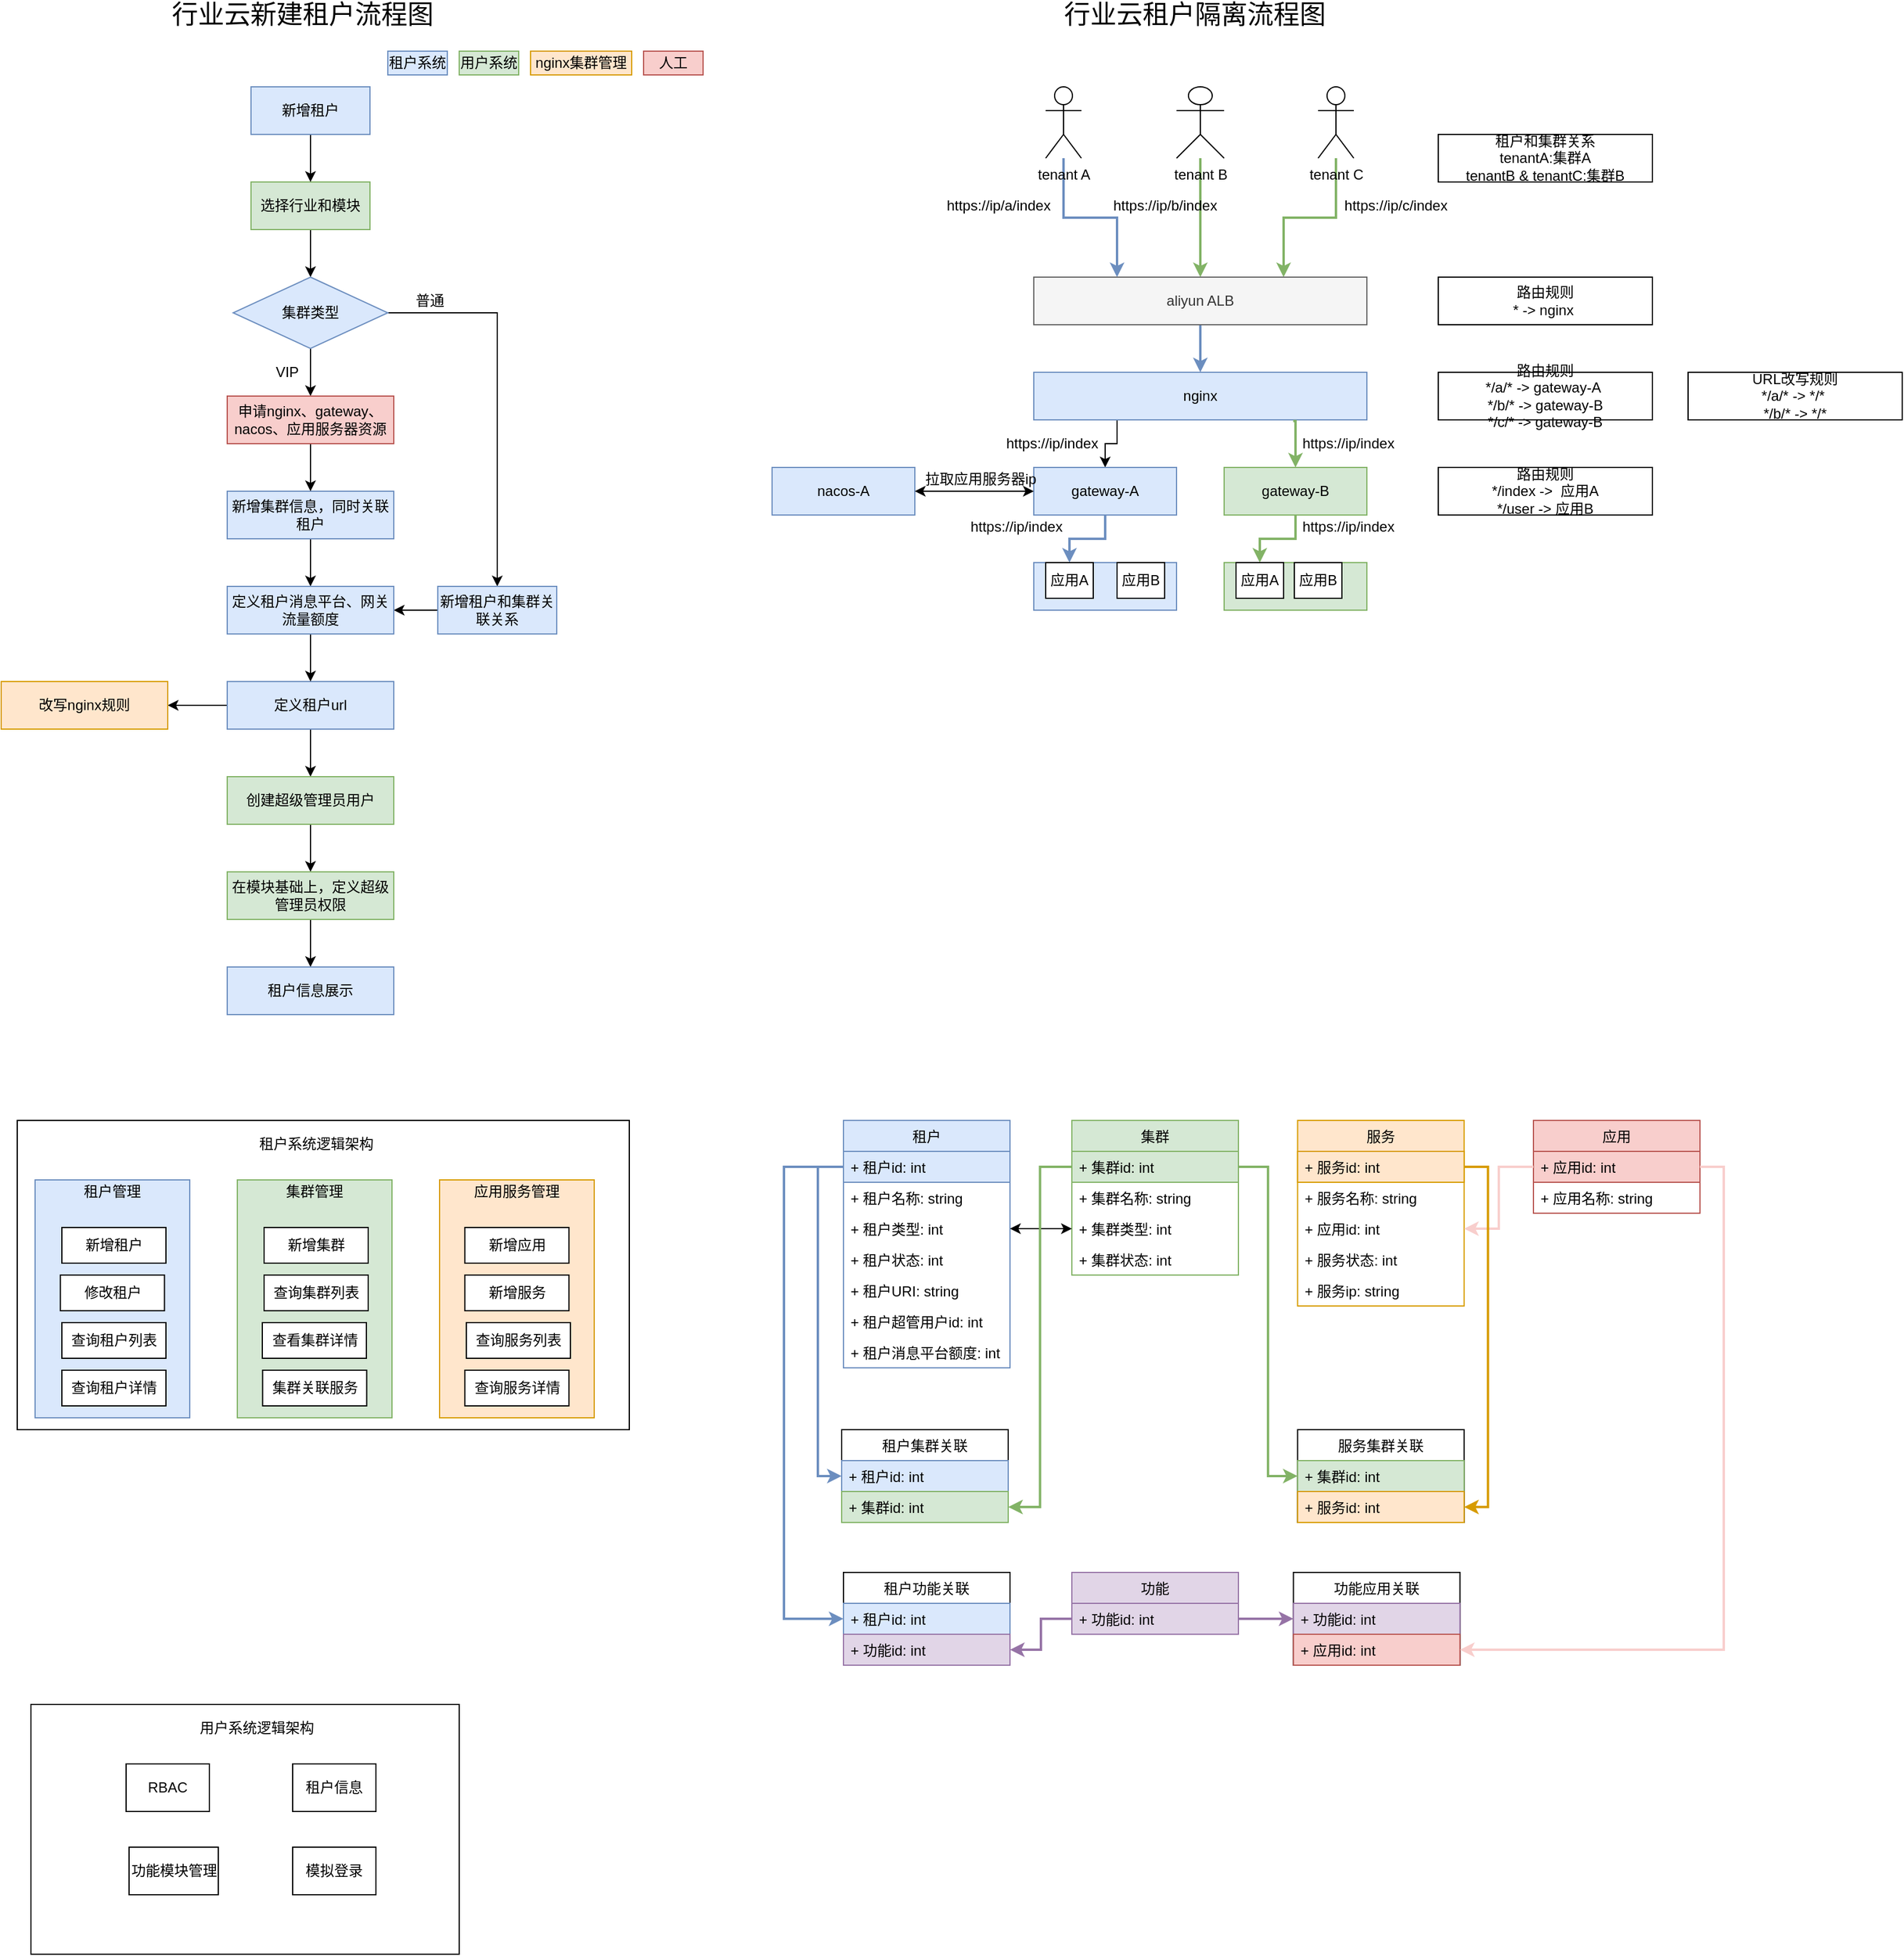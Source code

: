 <mxfile version="14.6.12" type="github">
  <diagram id="JblWaZ8aB8iVZCQLwsj8" name="Page-1">
    <mxGraphModel dx="1865" dy="1717" grid="1" gridSize="10" guides="1" tooltips="1" connect="1" arrows="1" fold="1" page="1" pageScale="1" pageWidth="827" pageHeight="1169" math="0" shadow="0">
      <root>
        <mxCell id="0" />
        <mxCell id="1" parent="0" />
        <mxCell id="si1Oo1tkvW6U5wxhtszM-8" style="edgeStyle=orthogonalEdgeStyle;rounded=0;orthogonalLoop=1;jettySize=auto;html=1;entryX=0.5;entryY=0;entryDx=0;entryDy=0;fillColor=#d5e8d4;strokeColor=#82b366;strokeWidth=2;" parent="1" source="si1Oo1tkvW6U5wxhtszM-1" target="si1Oo1tkvW6U5wxhtszM-6" edge="1">
          <mxGeometry relative="1" as="geometry" />
        </mxCell>
        <mxCell id="si1Oo1tkvW6U5wxhtszM-1" value="tenant B" style="shape=umlActor;verticalLabelPosition=bottom;verticalAlign=top;html=1;outlineConnect=0;" parent="1" vertex="1">
          <mxGeometry x="280" y="40" width="40" height="60" as="geometry" />
        </mxCell>
        <mxCell id="si1Oo1tkvW6U5wxhtszM-9" style="edgeStyle=orthogonalEdgeStyle;rounded=0;orthogonalLoop=1;jettySize=auto;html=1;entryX=0.25;entryY=0;entryDx=0;entryDy=0;fillColor=#dae8fc;strokeColor=#6c8ebf;strokeWidth=2;" parent="1" source="si1Oo1tkvW6U5wxhtszM-2" target="si1Oo1tkvW6U5wxhtszM-6" edge="1">
          <mxGeometry relative="1" as="geometry" />
        </mxCell>
        <mxCell id="si1Oo1tkvW6U5wxhtszM-2" value="tenant A" style="shape=umlActor;verticalLabelPosition=bottom;verticalAlign=top;html=1;outlineConnect=0;" parent="1" vertex="1">
          <mxGeometry x="170" y="40" width="30" height="60" as="geometry" />
        </mxCell>
        <mxCell id="si1Oo1tkvW6U5wxhtszM-10" style="edgeStyle=orthogonalEdgeStyle;rounded=0;orthogonalLoop=1;jettySize=auto;html=1;entryX=0.75;entryY=0;entryDx=0;entryDy=0;strokeColor=#82b366;strokeWidth=2;fillColor=#d5e8d4;" parent="1" source="si1Oo1tkvW6U5wxhtszM-3" target="si1Oo1tkvW6U5wxhtszM-6" edge="1">
          <mxGeometry relative="1" as="geometry" />
        </mxCell>
        <mxCell id="si1Oo1tkvW6U5wxhtszM-3" value="tenant C" style="shape=umlActor;verticalLabelPosition=bottom;verticalAlign=top;html=1;outlineConnect=0;" parent="1" vertex="1">
          <mxGeometry x="399" y="40" width="30" height="60" as="geometry" />
        </mxCell>
        <mxCell id="si1Oo1tkvW6U5wxhtszM-5" value="租户和集群关系&lt;br&gt;tenantA:集群A&lt;br&gt;tenantB &amp;amp; tenantC:集群B" style="rounded=0;whiteSpace=wrap;html=1;" parent="1" vertex="1">
          <mxGeometry x="500" y="80" width="180" height="40" as="geometry" />
        </mxCell>
        <mxCell id="si1Oo1tkvW6U5wxhtszM-17" style="edgeStyle=orthogonalEdgeStyle;rounded=0;orthogonalLoop=1;jettySize=auto;html=1;exitX=0.5;exitY=1;exitDx=0;exitDy=0;strokeColor=#6c8ebf;strokeWidth=2;fillColor=#dae8fc;" parent="1" source="si1Oo1tkvW6U5wxhtszM-6" target="si1Oo1tkvW6U5wxhtszM-14" edge="1">
          <mxGeometry relative="1" as="geometry" />
        </mxCell>
        <mxCell id="si1Oo1tkvW6U5wxhtszM-6" value="aliyun ALB" style="rounded=0;whiteSpace=wrap;html=1;fillColor=#f5f5f5;strokeColor=#666666;fontColor=#333333;" parent="1" vertex="1">
          <mxGeometry x="160" y="200" width="280" height="40" as="geometry" />
        </mxCell>
        <mxCell id="si1Oo1tkvW6U5wxhtszM-11" value="https://ip/a/index" style="text;html=1;align=center;verticalAlign=middle;resizable=0;points=[];autosize=1;strokeColor=none;" parent="1" vertex="1">
          <mxGeometry x="80" y="130" width="100" height="20" as="geometry" />
        </mxCell>
        <mxCell id="si1Oo1tkvW6U5wxhtszM-12" value="https://ip/b/index" style="text;html=1;align=center;verticalAlign=middle;resizable=0;points=[];autosize=1;strokeColor=none;" parent="1" vertex="1">
          <mxGeometry x="220" y="130" width="100" height="20" as="geometry" />
        </mxCell>
        <mxCell id="si1Oo1tkvW6U5wxhtszM-13" value="https://ip/c/index" style="text;html=1;align=center;verticalAlign=middle;resizable=0;points=[];autosize=1;strokeColor=none;" parent="1" vertex="1">
          <mxGeometry x="414" y="130" width="100" height="20" as="geometry" />
        </mxCell>
        <mxCell id="si1Oo1tkvW6U5wxhtszM-123" style="edgeStyle=orthogonalEdgeStyle;rounded=0;orthogonalLoop=1;jettySize=auto;html=1;exitX=0.25;exitY=1;exitDx=0;exitDy=0;entryX=0.5;entryY=0;entryDx=0;entryDy=0;strokeWidth=1;" parent="1" source="si1Oo1tkvW6U5wxhtszM-14" target="si1Oo1tkvW6U5wxhtszM-25" edge="1">
          <mxGeometry relative="1" as="geometry" />
        </mxCell>
        <mxCell id="si1Oo1tkvW6U5wxhtszM-14" value="nginx" style="rounded=0;whiteSpace=wrap;html=1;fillColor=#dae8fc;strokeColor=#6c8ebf;" parent="1" vertex="1">
          <mxGeometry x="160" y="280" width="280" height="40" as="geometry" />
        </mxCell>
        <mxCell id="si1Oo1tkvW6U5wxhtszM-28" style="edgeStyle=orthogonalEdgeStyle;rounded=0;orthogonalLoop=1;jettySize=auto;html=1;exitX=0.779;exitY=1.025;exitDx=0;exitDy=0;entryX=0.5;entryY=0;entryDx=0;entryDy=0;strokeColor=#82b366;strokeWidth=2;fillColor=#d5e8d4;exitPerimeter=0;" parent="1" source="si1Oo1tkvW6U5wxhtszM-14" target="si1Oo1tkvW6U5wxhtszM-26" edge="1">
          <mxGeometry relative="1" as="geometry">
            <mxPoint x="380" y="360" as="sourcePoint" />
          </mxGeometry>
        </mxCell>
        <mxCell id="si1Oo1tkvW6U5wxhtszM-20" value="路由规则&lt;br&gt;* -&amp;gt; nginx&amp;nbsp;" style="rounded=0;whiteSpace=wrap;html=1;" parent="1" vertex="1">
          <mxGeometry x="500" y="200" width="180" height="40" as="geometry" />
        </mxCell>
        <mxCell id="si1Oo1tkvW6U5wxhtszM-56" style="edgeStyle=orthogonalEdgeStyle;rounded=0;orthogonalLoop=1;jettySize=auto;html=1;exitX=0.5;exitY=1;exitDx=0;exitDy=0;entryX=0.5;entryY=0;entryDx=0;entryDy=0;strokeColor=#6c8ebf;strokeWidth=2;fillColor=#dae8fc;" parent="1" source="si1Oo1tkvW6U5wxhtszM-25" target="si1Oo1tkvW6U5wxhtszM-45" edge="1">
          <mxGeometry relative="1" as="geometry" />
        </mxCell>
        <mxCell id="si1Oo1tkvW6U5wxhtszM-25" value="gateway-A" style="rounded=0;whiteSpace=wrap;html=1;fillColor=#dae8fc;strokeColor=#6c8ebf;" parent="1" vertex="1">
          <mxGeometry x="160" y="360" width="120" height="40" as="geometry" />
        </mxCell>
        <mxCell id="si1Oo1tkvW6U5wxhtszM-57" style="edgeStyle=orthogonalEdgeStyle;rounded=0;orthogonalLoop=1;jettySize=auto;html=1;exitX=0.5;exitY=1;exitDx=0;exitDy=0;entryX=0.5;entryY=0;entryDx=0;entryDy=0;strokeColor=#82b366;strokeWidth=2;fillColor=#d5e8d4;" parent="1" source="si1Oo1tkvW6U5wxhtszM-26" target="si1Oo1tkvW6U5wxhtszM-51" edge="1">
          <mxGeometry relative="1" as="geometry" />
        </mxCell>
        <mxCell id="si1Oo1tkvW6U5wxhtszM-26" value="gateway-B" style="rounded=0;whiteSpace=wrap;html=1;fillColor=#d5e8d4;strokeColor=#82b366;" parent="1" vertex="1">
          <mxGeometry x="320" y="360" width="120" height="40" as="geometry" />
        </mxCell>
        <mxCell id="si1Oo1tkvW6U5wxhtszM-29" value="https://ip/index" style="text;html=1;align=center;verticalAlign=middle;resizable=0;points=[];autosize=1;strokeColor=none;" parent="1" vertex="1">
          <mxGeometry x="130" y="330" width="90" height="20" as="geometry" />
        </mxCell>
        <mxCell id="si1Oo1tkvW6U5wxhtszM-30" value="https://ip/index" style="text;html=1;align=center;verticalAlign=middle;resizable=0;points=[];autosize=1;strokeColor=none;" parent="1" vertex="1">
          <mxGeometry x="379" y="330" width="90" height="20" as="geometry" />
        </mxCell>
        <mxCell id="si1Oo1tkvW6U5wxhtszM-31" value="nacos-A" style="rounded=0;whiteSpace=wrap;html=1;fillColor=#dae8fc;strokeColor=#6c8ebf;" parent="1" vertex="1">
          <mxGeometry x="-60" y="360" width="120" height="40" as="geometry" />
        </mxCell>
        <mxCell id="si1Oo1tkvW6U5wxhtszM-35" value="" style="endArrow=classic;startArrow=classic;html=1;entryX=0;entryY=0.5;entryDx=0;entryDy=0;exitX=1;exitY=0.5;exitDx=0;exitDy=0;" parent="1" source="si1Oo1tkvW6U5wxhtszM-31" target="si1Oo1tkvW6U5wxhtszM-25" edge="1">
          <mxGeometry width="50" height="50" relative="1" as="geometry">
            <mxPoint x="100" y="429.5" as="sourcePoint" />
            <mxPoint x="160" y="429.5" as="targetPoint" />
          </mxGeometry>
        </mxCell>
        <mxCell id="si1Oo1tkvW6U5wxhtszM-38" value="拉取应用服务器ip" style="text;html=1;align=center;verticalAlign=middle;resizable=0;points=[];autosize=1;strokeColor=none;" parent="1" vertex="1">
          <mxGeometry x="60" y="360" width="110" height="20" as="geometry" />
        </mxCell>
        <mxCell id="si1Oo1tkvW6U5wxhtszM-41" value="路由规则&lt;br&gt;*/index -&amp;gt;&amp;nbsp; 应用A&lt;br&gt;*/user -&amp;gt; 应用B" style="rounded=0;whiteSpace=wrap;html=1;" parent="1" vertex="1">
          <mxGeometry x="500" y="360" width="180" height="40" as="geometry" />
        </mxCell>
        <mxCell id="si1Oo1tkvW6U5wxhtszM-44" value="" style="rounded=0;whiteSpace=wrap;html=1;fillColor=#dae8fc;strokeColor=#6c8ebf;" parent="1" vertex="1">
          <mxGeometry x="160" y="440" width="120" height="40" as="geometry" />
        </mxCell>
        <mxCell id="si1Oo1tkvW6U5wxhtszM-45" value="应用A" style="rounded=0;whiteSpace=wrap;html=1;" parent="1" vertex="1">
          <mxGeometry x="170" y="440" width="40" height="30" as="geometry" />
        </mxCell>
        <mxCell id="si1Oo1tkvW6U5wxhtszM-46" value="应用B" style="rounded=0;whiteSpace=wrap;html=1;" parent="1" vertex="1">
          <mxGeometry x="230" y="440" width="40" height="30" as="geometry" />
        </mxCell>
        <mxCell id="si1Oo1tkvW6U5wxhtszM-50" value="" style="rounded=0;whiteSpace=wrap;html=1;fillColor=#d5e8d4;strokeColor=#82b366;" parent="1" vertex="1">
          <mxGeometry x="320" y="440" width="120" height="40" as="geometry" />
        </mxCell>
        <mxCell id="si1Oo1tkvW6U5wxhtszM-51" value="应用A" style="rounded=0;whiteSpace=wrap;html=1;" parent="1" vertex="1">
          <mxGeometry x="330" y="440" width="40" height="30" as="geometry" />
        </mxCell>
        <mxCell id="si1Oo1tkvW6U5wxhtszM-52" value="应用B" style="rounded=0;whiteSpace=wrap;html=1;" parent="1" vertex="1">
          <mxGeometry x="379" y="440" width="40" height="30" as="geometry" />
        </mxCell>
        <mxCell id="si1Oo1tkvW6U5wxhtszM-58" value="https://ip/index" style="text;html=1;align=center;verticalAlign=middle;resizable=0;points=[];autosize=1;strokeColor=none;" parent="1" vertex="1">
          <mxGeometry x="100" y="400" width="90" height="20" as="geometry" />
        </mxCell>
        <mxCell id="si1Oo1tkvW6U5wxhtszM-61" value="https://ip/index" style="text;html=1;align=center;verticalAlign=middle;resizable=0;points=[];autosize=1;strokeColor=none;" parent="1" vertex="1">
          <mxGeometry x="379" y="400" width="90" height="20" as="geometry" />
        </mxCell>
        <mxCell id="si1Oo1tkvW6U5wxhtszM-64" value="&lt;font style=&quot;font-size: 22px&quot;&gt;行业云租户隔离流程图&lt;/font&gt;" style="text;html=1;align=center;verticalAlign=middle;resizable=0;points=[];autosize=1;strokeColor=none;" parent="1" vertex="1">
          <mxGeometry x="175" y="-30" width="240" height="20" as="geometry" />
        </mxCell>
        <mxCell id="si1Oo1tkvW6U5wxhtszM-65" value="&lt;font style=&quot;font-size: 22px&quot;&gt;行业云新建租户流程图&lt;/font&gt;" style="text;html=1;align=center;verticalAlign=middle;resizable=0;points=[];autosize=1;strokeColor=none;" parent="1" vertex="1">
          <mxGeometry x="-575" y="-30" width="240" height="20" as="geometry" />
        </mxCell>
        <mxCell id="si1Oo1tkvW6U5wxhtszM-69" style="edgeStyle=orthogonalEdgeStyle;rounded=0;orthogonalLoop=1;jettySize=auto;html=1;exitX=0.5;exitY=1;exitDx=0;exitDy=0;entryX=0.5;entryY=0;entryDx=0;entryDy=0;strokeWidth=1;" parent="1" source="si1Oo1tkvW6U5wxhtszM-66" target="si1Oo1tkvW6U5wxhtszM-68" edge="1">
          <mxGeometry relative="1" as="geometry" />
        </mxCell>
        <mxCell id="si1Oo1tkvW6U5wxhtszM-66" value="选择行业和模块" style="rounded=0;whiteSpace=wrap;html=1;fillColor=#d5e8d4;strokeColor=#82b366;" parent="1" vertex="1">
          <mxGeometry x="-498" y="120" width="100" height="40" as="geometry" />
        </mxCell>
        <mxCell id="si1Oo1tkvW6U5wxhtszM-73" style="edgeStyle=orthogonalEdgeStyle;rounded=0;orthogonalLoop=1;jettySize=auto;html=1;strokeWidth=1;" parent="1" source="si1Oo1tkvW6U5wxhtszM-68" target="si1Oo1tkvW6U5wxhtszM-72" edge="1">
          <mxGeometry relative="1" as="geometry" />
        </mxCell>
        <mxCell id="oAvXjp7Cg_e-QrGF-36S-9" style="edgeStyle=orthogonalEdgeStyle;rounded=0;orthogonalLoop=1;jettySize=auto;html=1;exitX=0.5;exitY=1;exitDx=0;exitDy=0;entryX=0.5;entryY=0;entryDx=0;entryDy=0;" parent="1" source="si1Oo1tkvW6U5wxhtszM-68" target="si1Oo1tkvW6U5wxhtszM-85" edge="1">
          <mxGeometry relative="1" as="geometry" />
        </mxCell>
        <mxCell id="si1Oo1tkvW6U5wxhtszM-68" value="集群类型" style="rhombus;whiteSpace=wrap;html=1;fillColor=#dae8fc;strokeColor=#6c8ebf;strokeWidth=1;" parent="1" vertex="1">
          <mxGeometry x="-513" y="200" width="130" height="60" as="geometry" />
        </mxCell>
        <mxCell id="oAvXjp7Cg_e-QrGF-36S-14" style="edgeStyle=orthogonalEdgeStyle;rounded=0;orthogonalLoop=1;jettySize=auto;html=1;exitX=0;exitY=0.5;exitDx=0;exitDy=0;entryX=1;entryY=0.5;entryDx=0;entryDy=0;" parent="1" source="si1Oo1tkvW6U5wxhtszM-72" target="oAvXjp7Cg_e-QrGF-36S-13" edge="1">
          <mxGeometry relative="1" as="geometry" />
        </mxCell>
        <mxCell id="si1Oo1tkvW6U5wxhtszM-72" value="新增租户和集群关联关系" style="rounded=0;whiteSpace=wrap;html=1;fillColor=#dae8fc;strokeColor=#6c8ebf;strokeWidth=1;" parent="1" vertex="1">
          <mxGeometry x="-341" y="460" width="100" height="40" as="geometry" />
        </mxCell>
        <mxCell id="si1Oo1tkvW6U5wxhtszM-74" value="普通" style="text;html=1;align=center;verticalAlign=middle;resizable=0;points=[];autosize=1;strokeColor=none;strokeWidth=1;" parent="1" vertex="1">
          <mxGeometry x="-368" y="210" width="40" height="20" as="geometry" />
        </mxCell>
        <mxCell id="oAvXjp7Cg_e-QrGF-36S-15" style="edgeStyle=orthogonalEdgeStyle;rounded=0;orthogonalLoop=1;jettySize=auto;html=1;exitX=0.5;exitY=1;exitDx=0;exitDy=0;entryX=0.5;entryY=0;entryDx=0;entryDy=0;" parent="1" source="si1Oo1tkvW6U5wxhtszM-75" target="oAvXjp7Cg_e-QrGF-36S-13" edge="1">
          <mxGeometry relative="1" as="geometry" />
        </mxCell>
        <mxCell id="si1Oo1tkvW6U5wxhtszM-75" value="新增集群信息，同时关联租户" style="rounded=0;whiteSpace=wrap;html=1;fillColor=#dae8fc;strokeColor=#6c8ebf;strokeWidth=1;" parent="1" vertex="1">
          <mxGeometry x="-518" y="380" width="140" height="40" as="geometry" />
        </mxCell>
        <mxCell id="si1Oo1tkvW6U5wxhtszM-80" style="edgeStyle=orthogonalEdgeStyle;rounded=0;orthogonalLoop=1;jettySize=auto;html=1;exitX=0.5;exitY=1;exitDx=0;exitDy=0;entryX=0.5;entryY=0;entryDx=0;entryDy=0;strokeWidth=1;" parent="1" source="si1Oo1tkvW6U5wxhtszM-76" target="si1Oo1tkvW6U5wxhtszM-79" edge="1">
          <mxGeometry relative="1" as="geometry" />
        </mxCell>
        <mxCell id="si1Oo1tkvW6U5wxhtszM-88" style="edgeStyle=orthogonalEdgeStyle;rounded=0;orthogonalLoop=1;jettySize=auto;html=1;entryX=1;entryY=0.5;entryDx=0;entryDy=0;strokeWidth=1;" parent="1" source="si1Oo1tkvW6U5wxhtszM-76" target="si1Oo1tkvW6U5wxhtszM-86" edge="1">
          <mxGeometry relative="1" as="geometry" />
        </mxCell>
        <mxCell id="si1Oo1tkvW6U5wxhtszM-76" value="定义租户url" style="rounded=0;whiteSpace=wrap;html=1;fillColor=#dae8fc;strokeColor=#6c8ebf;strokeWidth=1;" parent="1" vertex="1">
          <mxGeometry x="-518" y="540" width="140" height="40" as="geometry" />
        </mxCell>
        <mxCell id="si1Oo1tkvW6U5wxhtszM-90" style="edgeStyle=orthogonalEdgeStyle;rounded=0;orthogonalLoop=1;jettySize=auto;html=1;exitX=0.5;exitY=1;exitDx=0;exitDy=0;entryX=0.5;entryY=0;entryDx=0;entryDy=0;strokeWidth=1;" parent="1" source="si1Oo1tkvW6U5wxhtszM-79" target="si1Oo1tkvW6U5wxhtszM-89" edge="1">
          <mxGeometry relative="1" as="geometry" />
        </mxCell>
        <mxCell id="si1Oo1tkvW6U5wxhtszM-79" value="创建超级管理员用户" style="rounded=0;whiteSpace=wrap;html=1;fillColor=#d5e8d4;strokeColor=#82b366;" parent="1" vertex="1">
          <mxGeometry x="-518" y="620" width="140" height="40" as="geometry" />
        </mxCell>
        <mxCell id="si1Oo1tkvW6U5wxhtszM-82" value="租户系统" style="rounded=0;whiteSpace=wrap;html=1;fillColor=#dae8fc;strokeColor=#6c8ebf;" parent="1" vertex="1">
          <mxGeometry x="-383" y="10" width="50" height="20" as="geometry" />
        </mxCell>
        <mxCell id="si1Oo1tkvW6U5wxhtszM-83" value="用户系统" style="rounded=0;whiteSpace=wrap;html=1;fillColor=#d5e8d4;strokeColor=#82b366;" parent="1" vertex="1">
          <mxGeometry x="-323" y="10" width="50" height="20" as="geometry" />
        </mxCell>
        <mxCell id="si1Oo1tkvW6U5wxhtszM-84" value="nginx集群管理" style="rounded=0;whiteSpace=wrap;html=1;fillColor=#ffe6cc;strokeColor=#d79b00;" parent="1" vertex="1">
          <mxGeometry x="-263" y="10" width="85" height="20" as="geometry" />
        </mxCell>
        <mxCell id="oAvXjp7Cg_e-QrGF-36S-10" style="edgeStyle=orthogonalEdgeStyle;rounded=0;orthogonalLoop=1;jettySize=auto;html=1;exitX=0.5;exitY=1;exitDx=0;exitDy=0;entryX=0.5;entryY=0;entryDx=0;entryDy=0;" parent="1" source="si1Oo1tkvW6U5wxhtszM-85" target="si1Oo1tkvW6U5wxhtszM-75" edge="1">
          <mxGeometry relative="1" as="geometry" />
        </mxCell>
        <mxCell id="si1Oo1tkvW6U5wxhtszM-85" value="申请nginx、gateway、nacos、应用服务器资源" style="rounded=0;whiteSpace=wrap;html=1;fillColor=#f8cecc;strokeColor=#b85450;strokeWidth=1;" parent="1" vertex="1">
          <mxGeometry x="-518" y="300" width="140" height="40" as="geometry" />
        </mxCell>
        <mxCell id="si1Oo1tkvW6U5wxhtszM-86" value="改写nginx规则" style="rounded=0;whiteSpace=wrap;html=1;fillColor=#ffe6cc;strokeColor=#d79b00;strokeWidth=1;" parent="1" vertex="1">
          <mxGeometry x="-708" y="540" width="140" height="40" as="geometry" />
        </mxCell>
        <mxCell id="oAvXjp7Cg_e-QrGF-36S-18" style="edgeStyle=orthogonalEdgeStyle;rounded=0;orthogonalLoop=1;jettySize=auto;html=1;exitX=0.5;exitY=1;exitDx=0;exitDy=0;entryX=0.5;entryY=0;entryDx=0;entryDy=0;" parent="1" source="si1Oo1tkvW6U5wxhtszM-89" target="oAvXjp7Cg_e-QrGF-36S-17" edge="1">
          <mxGeometry relative="1" as="geometry" />
        </mxCell>
        <mxCell id="si1Oo1tkvW6U5wxhtszM-89" value="在模块基础上，定义超级管理员权限" style="rounded=0;whiteSpace=wrap;html=1;fillColor=#d5e8d4;strokeColor=#82b366;" parent="1" vertex="1">
          <mxGeometry x="-518" y="700" width="140" height="40" as="geometry" />
        </mxCell>
        <mxCell id="si1Oo1tkvW6U5wxhtszM-113" value="" style="rounded=0;whiteSpace=wrap;html=1;strokeWidth=1;" parent="1" vertex="1">
          <mxGeometry x="-683" y="1400" width="360" height="210" as="geometry" />
        </mxCell>
        <mxCell id="si1Oo1tkvW6U5wxhtszM-114" value="用户系统逻辑架构" style="text;html=1;strokeColor=none;fillColor=none;align=center;verticalAlign=middle;whiteSpace=wrap;rounded=0;" parent="1" vertex="1">
          <mxGeometry x="-543" y="1410" width="100" height="20" as="geometry" />
        </mxCell>
        <mxCell id="si1Oo1tkvW6U5wxhtszM-115" value="RBAC" style="rounded=0;whiteSpace=wrap;html=1;strokeWidth=1;" parent="1" vertex="1">
          <mxGeometry x="-603" y="1450" width="70" height="40" as="geometry" />
        </mxCell>
        <mxCell id="si1Oo1tkvW6U5wxhtszM-116" value="模拟登录" style="rounded=0;whiteSpace=wrap;html=1;strokeWidth=1;" parent="1" vertex="1">
          <mxGeometry x="-463" y="1520" width="70" height="40" as="geometry" />
        </mxCell>
        <mxCell id="si1Oo1tkvW6U5wxhtszM-117" value="功能模块管理" style="rounded=0;whiteSpace=wrap;html=1;strokeWidth=1;" parent="1" vertex="1">
          <mxGeometry x="-600.5" y="1520" width="75" height="40" as="geometry" />
        </mxCell>
        <mxCell id="si1Oo1tkvW6U5wxhtszM-118" value="URL改写规则&lt;br&gt;*/a/* -&amp;gt; */*&amp;nbsp;&lt;br&gt;*/b/* -&amp;gt; */*" style="rounded=0;whiteSpace=wrap;html=1;" parent="1" vertex="1">
          <mxGeometry x="710" y="280" width="180" height="40" as="geometry" />
        </mxCell>
        <mxCell id="si1Oo1tkvW6U5wxhtszM-119" value="路由规则&lt;br&gt;*/a/* -&amp;gt; gateway-A&amp;nbsp;&lt;br&gt;*/b/* -&amp;gt; gateway-B&lt;br&gt;*/c/* -&amp;gt; gateway-B" style="rounded=0;whiteSpace=wrap;html=1;" parent="1" vertex="1">
          <mxGeometry x="500" y="280" width="180" height="40" as="geometry" />
        </mxCell>
        <mxCell id="oAvXjp7Cg_e-QrGF-36S-2" style="edgeStyle=orthogonalEdgeStyle;rounded=0;orthogonalLoop=1;jettySize=auto;html=1;exitX=0.5;exitY=1;exitDx=0;exitDy=0;entryX=0.5;entryY=0;entryDx=0;entryDy=0;" parent="1" source="oAvXjp7Cg_e-QrGF-36S-1" target="si1Oo1tkvW6U5wxhtszM-66" edge="1">
          <mxGeometry relative="1" as="geometry" />
        </mxCell>
        <mxCell id="oAvXjp7Cg_e-QrGF-36S-1" value="新增租户" style="rounded=0;whiteSpace=wrap;html=1;fillColor=#dae8fc;strokeColor=#6c8ebf;" parent="1" vertex="1">
          <mxGeometry x="-498" y="40" width="100" height="40" as="geometry" />
        </mxCell>
        <mxCell id="oAvXjp7Cg_e-QrGF-36S-3" value="人工" style="rounded=0;whiteSpace=wrap;html=1;fillColor=#f8cecc;strokeColor=#b85450;" parent="1" vertex="1">
          <mxGeometry x="-168" y="10" width="50" height="20" as="geometry" />
        </mxCell>
        <mxCell id="oAvXjp7Cg_e-QrGF-36S-11" value="VIP" style="text;html=1;align=center;verticalAlign=middle;resizable=0;points=[];autosize=1;strokeColor=none;" parent="1" vertex="1">
          <mxGeometry x="-483" y="270" width="30" height="20" as="geometry" />
        </mxCell>
        <mxCell id="oAvXjp7Cg_e-QrGF-36S-16" style="edgeStyle=orthogonalEdgeStyle;rounded=0;orthogonalLoop=1;jettySize=auto;html=1;exitX=0.5;exitY=1;exitDx=0;exitDy=0;entryX=0.5;entryY=0;entryDx=0;entryDy=0;" parent="1" source="oAvXjp7Cg_e-QrGF-36S-13" target="si1Oo1tkvW6U5wxhtszM-76" edge="1">
          <mxGeometry relative="1" as="geometry" />
        </mxCell>
        <mxCell id="oAvXjp7Cg_e-QrGF-36S-13" value="定义租户消息平台、网关流量额度" style="rounded=0;whiteSpace=wrap;html=1;fillColor=#dae8fc;strokeColor=#6c8ebf;strokeWidth=1;" parent="1" vertex="1">
          <mxGeometry x="-518" y="460" width="140" height="40" as="geometry" />
        </mxCell>
        <mxCell id="oAvXjp7Cg_e-QrGF-36S-17" value="租户信息展示" style="rounded=0;whiteSpace=wrap;html=1;fillColor=#dae8fc;strokeColor=#6c8ebf;" parent="1" vertex="1">
          <mxGeometry x="-518" y="780" width="140" height="40" as="geometry" />
        </mxCell>
        <mxCell id="oAvXjp7Cg_e-QrGF-36S-20" value="租户信息" style="rounded=0;whiteSpace=wrap;html=1;strokeWidth=1;" parent="1" vertex="1">
          <mxGeometry x="-463" y="1450" width="70" height="40" as="geometry" />
        </mxCell>
        <mxCell id="4gg1PQAxpMHv88w00Df6-1" value="" style="rounded=0;whiteSpace=wrap;html=1;strokeWidth=1;" vertex="1" parent="1">
          <mxGeometry x="-694.5" y="909" width="514.5" height="260" as="geometry" />
        </mxCell>
        <mxCell id="4gg1PQAxpMHv88w00Df6-2" value="租户系统逻辑架构" style="text;html=1;strokeColor=none;fillColor=none;align=center;verticalAlign=middle;whiteSpace=wrap;rounded=0;" vertex="1" parent="1">
          <mxGeometry x="-493.25" y="919" width="100" height="20" as="geometry" />
        </mxCell>
        <mxCell id="4gg1PQAxpMHv88w00Df6-5" value="" style="rounded=0;whiteSpace=wrap;html=1;strokeWidth=1;fillColor=#ffe6cc;strokeColor=#d79b00;" vertex="1" parent="1">
          <mxGeometry x="-339.5" y="959" width="130" height="200" as="geometry" />
        </mxCell>
        <mxCell id="4gg1PQAxpMHv88w00Df6-13" value="新增服务" style="rounded=0;whiteSpace=wrap;html=1;strokeWidth=1;" vertex="1" parent="1">
          <mxGeometry x="-318.25" y="1039" width="87.5" height="30" as="geometry" />
        </mxCell>
        <mxCell id="4gg1PQAxpMHv88w00Df6-17" value="应用服务管理" style="text;html=1;strokeColor=none;fillColor=none;align=center;verticalAlign=middle;whiteSpace=wrap;rounded=0;" vertex="1" parent="1">
          <mxGeometry x="-314.75" y="959" width="80.5" height="20" as="geometry" />
        </mxCell>
        <mxCell id="4gg1PQAxpMHv88w00Df6-20" value="查询服务列表" style="rounded=0;whiteSpace=wrap;html=1;strokeWidth=1;" vertex="1" parent="1">
          <mxGeometry x="-317" y="1079" width="87.5" height="30" as="geometry" />
        </mxCell>
        <mxCell id="4gg1PQAxpMHv88w00Df6-27" value="" style="rounded=0;whiteSpace=wrap;html=1;strokeWidth=1;fillColor=#d5e8d4;strokeColor=#82b366;" vertex="1" parent="1">
          <mxGeometry x="-509.5" y="959" width="130" height="200" as="geometry" />
        </mxCell>
        <mxCell id="4gg1PQAxpMHv88w00Df6-28" value="新增集群" style="rounded=0;whiteSpace=wrap;html=1;strokeWidth=1;" vertex="1" parent="1">
          <mxGeometry x="-487" y="999" width="87.5" height="30" as="geometry" />
        </mxCell>
        <mxCell id="4gg1PQAxpMHv88w00Df6-29" value="查询集群列表" style="rounded=0;whiteSpace=wrap;html=1;strokeWidth=1;" vertex="1" parent="1">
          <mxGeometry x="-487" y="1039" width="87.5" height="30" as="geometry" />
        </mxCell>
        <mxCell id="4gg1PQAxpMHv88w00Df6-31" value="集群管理" style="text;html=1;strokeColor=none;fillColor=none;align=center;verticalAlign=middle;whiteSpace=wrap;rounded=0;" vertex="1" parent="1">
          <mxGeometry x="-472" y="959" width="55" height="20" as="geometry" />
        </mxCell>
        <mxCell id="4gg1PQAxpMHv88w00Df6-33" value="" style="rounded=0;whiteSpace=wrap;html=1;strokeWidth=1;fillColor=#dae8fc;strokeColor=#6c8ebf;" vertex="1" parent="1">
          <mxGeometry x="-679.5" y="959" width="130" height="200" as="geometry" />
        </mxCell>
        <mxCell id="4gg1PQAxpMHv88w00Df6-34" value="新增租户" style="rounded=0;whiteSpace=wrap;html=1;strokeWidth=1;" vertex="1" parent="1">
          <mxGeometry x="-657" y="999" width="87.5" height="30" as="geometry" />
        </mxCell>
        <mxCell id="4gg1PQAxpMHv88w00Df6-35" value="查询租户详情" style="rounded=0;whiteSpace=wrap;html=1;strokeWidth=1;" vertex="1" parent="1">
          <mxGeometry x="-657" y="1119" width="87.5" height="30" as="geometry" />
        </mxCell>
        <mxCell id="4gg1PQAxpMHv88w00Df6-36" value="查询租户列表" style="rounded=0;whiteSpace=wrap;html=1;strokeWidth=1;" vertex="1" parent="1">
          <mxGeometry x="-657" y="1079" width="87.5" height="30" as="geometry" />
        </mxCell>
        <mxCell id="4gg1PQAxpMHv88w00Df6-37" value="租户管理" style="text;html=1;strokeColor=none;fillColor=none;align=center;verticalAlign=middle;whiteSpace=wrap;rounded=0;" vertex="1" parent="1">
          <mxGeometry x="-642" y="959" width="55" height="20" as="geometry" />
        </mxCell>
        <mxCell id="4gg1PQAxpMHv88w00Df6-38" value="修改租户" style="rounded=0;whiteSpace=wrap;html=1;strokeWidth=1;" vertex="1" parent="1">
          <mxGeometry x="-658.25" y="1039" width="87.5" height="30" as="geometry" />
        </mxCell>
        <mxCell id="4gg1PQAxpMHv88w00Df6-40" value="租户" style="swimlane;fontStyle=0;childLayout=stackLayout;horizontal=1;startSize=26;horizontalStack=0;resizeParent=1;resizeParentMax=0;resizeLast=0;collapsible=1;marginBottom=0;fillColor=#dae8fc;strokeColor=#6c8ebf;" vertex="1" parent="1">
          <mxGeometry y="909" width="140" height="208" as="geometry" />
        </mxCell>
        <mxCell id="4gg1PQAxpMHv88w00Df6-41" value="+ 租户id: int" style="text;strokeColor=#6c8ebf;fillColor=#dae8fc;align=left;verticalAlign=top;spacingLeft=4;spacingRight=4;overflow=hidden;rotatable=0;points=[[0,0.5],[1,0.5]];portConstraint=eastwest;" vertex="1" parent="4gg1PQAxpMHv88w00Df6-40">
          <mxGeometry y="26" width="140" height="26" as="geometry" />
        </mxCell>
        <mxCell id="4gg1PQAxpMHv88w00Df6-43" value="+ 租户名称: string" style="text;strokeColor=none;fillColor=none;align=left;verticalAlign=top;spacingLeft=4;spacingRight=4;overflow=hidden;rotatable=0;points=[[0,0.5],[1,0.5]];portConstraint=eastwest;" vertex="1" parent="4gg1PQAxpMHv88w00Df6-40">
          <mxGeometry y="52" width="140" height="26" as="geometry" />
        </mxCell>
        <mxCell id="4gg1PQAxpMHv88w00Df6-42" value="+ 租户类型: int" style="text;strokeColor=none;fillColor=none;align=left;verticalAlign=top;spacingLeft=4;spacingRight=4;overflow=hidden;rotatable=0;points=[[0,0.5],[1,0.5]];portConstraint=eastwest;" vertex="1" parent="4gg1PQAxpMHv88w00Df6-40">
          <mxGeometry y="78" width="140" height="26" as="geometry" />
        </mxCell>
        <mxCell id="4gg1PQAxpMHv88w00Df6-92" value="+ 租户状态: int" style="text;strokeColor=none;fillColor=none;align=left;verticalAlign=top;spacingLeft=4;spacingRight=4;overflow=hidden;rotatable=0;points=[[0,0.5],[1,0.5]];portConstraint=eastwest;" vertex="1" parent="4gg1PQAxpMHv88w00Df6-40">
          <mxGeometry y="104" width="140" height="26" as="geometry" />
        </mxCell>
        <mxCell id="4gg1PQAxpMHv88w00Df6-93" value="+ 租户URI: string" style="text;strokeColor=none;fillColor=none;align=left;verticalAlign=top;spacingLeft=4;spacingRight=4;overflow=hidden;rotatable=0;points=[[0,0.5],[1,0.5]];portConstraint=eastwest;" vertex="1" parent="4gg1PQAxpMHv88w00Df6-40">
          <mxGeometry y="130" width="140" height="26" as="geometry" />
        </mxCell>
        <mxCell id="4gg1PQAxpMHv88w00Df6-95" value="+ 租户超管用户id: int" style="text;strokeColor=none;fillColor=none;align=left;verticalAlign=top;spacingLeft=4;spacingRight=4;overflow=hidden;rotatable=0;points=[[0,0.5],[1,0.5]];portConstraint=eastwest;" vertex="1" parent="4gg1PQAxpMHv88w00Df6-40">
          <mxGeometry y="156" width="140" height="26" as="geometry" />
        </mxCell>
        <mxCell id="4gg1PQAxpMHv88w00Df6-58" value="+ 租户消息平台额度: int" style="text;strokeColor=none;fillColor=none;align=left;verticalAlign=top;spacingLeft=4;spacingRight=4;overflow=hidden;rotatable=0;points=[[0,0.5],[1,0.5]];portConstraint=eastwest;" vertex="1" parent="4gg1PQAxpMHv88w00Df6-40">
          <mxGeometry y="182" width="140" height="26" as="geometry" />
        </mxCell>
        <mxCell id="4gg1PQAxpMHv88w00Df6-44" value="集群" style="swimlane;fontStyle=0;childLayout=stackLayout;horizontal=1;startSize=26;fillColor=#d5e8d4;horizontalStack=0;resizeParent=1;resizeParentMax=0;resizeLast=0;collapsible=1;marginBottom=0;strokeColor=#82b366;" vertex="1" parent="1">
          <mxGeometry x="192" y="909" width="140" height="130" as="geometry" />
        </mxCell>
        <mxCell id="4gg1PQAxpMHv88w00Df6-72" value="+ 集群id: int" style="text;strokeColor=#82b366;fillColor=#d5e8d4;align=left;verticalAlign=top;spacingLeft=4;spacingRight=4;overflow=hidden;rotatable=0;points=[[0,0.5],[1,0.5]];portConstraint=eastwest;" vertex="1" parent="4gg1PQAxpMHv88w00Df6-44">
          <mxGeometry y="26" width="140" height="26" as="geometry" />
        </mxCell>
        <mxCell id="4gg1PQAxpMHv88w00Df6-47" value="+ 集群名称: string" style="text;strokeColor=none;fillColor=none;align=left;verticalAlign=top;spacingLeft=4;spacingRight=4;overflow=hidden;rotatable=0;points=[[0,0.5],[1,0.5]];portConstraint=eastwest;" vertex="1" parent="4gg1PQAxpMHv88w00Df6-44">
          <mxGeometry y="52" width="140" height="26" as="geometry" />
        </mxCell>
        <mxCell id="4gg1PQAxpMHv88w00Df6-45" value="+ 集群类型: int" style="text;strokeColor=none;fillColor=none;align=left;verticalAlign=top;spacingLeft=4;spacingRight=4;overflow=hidden;rotatable=0;points=[[0,0.5],[1,0.5]];portConstraint=eastwest;" vertex="1" parent="4gg1PQAxpMHv88w00Df6-44">
          <mxGeometry y="78" width="140" height="26" as="geometry" />
        </mxCell>
        <mxCell id="4gg1PQAxpMHv88w00Df6-46" value="+ 集群状态: int" style="text;strokeColor=none;fillColor=none;align=left;verticalAlign=top;spacingLeft=4;spacingRight=4;overflow=hidden;rotatable=0;points=[[0,0.5],[1,0.5]];portConstraint=eastwest;" vertex="1" parent="4gg1PQAxpMHv88w00Df6-44">
          <mxGeometry y="104" width="140" height="26" as="geometry" />
        </mxCell>
        <mxCell id="4gg1PQAxpMHv88w00Df6-48" value="租户集群关联" style="swimlane;fontStyle=0;childLayout=stackLayout;horizontal=1;startSize=26;fillColor=none;horizontalStack=0;resizeParent=1;resizeParentMax=0;resizeLast=0;collapsible=1;marginBottom=0;" vertex="1" parent="1">
          <mxGeometry x="-1.5" y="1169" width="140" height="78" as="geometry" />
        </mxCell>
        <mxCell id="4gg1PQAxpMHv88w00Df6-50" value="+ 租户id: int" style="text;strokeColor=#6c8ebf;fillColor=#dae8fc;align=left;verticalAlign=top;spacingLeft=4;spacingRight=4;overflow=hidden;rotatable=0;points=[[0,0.5],[1,0.5]];portConstraint=eastwest;" vertex="1" parent="4gg1PQAxpMHv88w00Df6-48">
          <mxGeometry y="26" width="140" height="26" as="geometry" />
        </mxCell>
        <mxCell id="4gg1PQAxpMHv88w00Df6-49" value="+ 集群id: int" style="text;strokeColor=#82b366;fillColor=#d5e8d4;align=left;verticalAlign=top;spacingLeft=4;spacingRight=4;overflow=hidden;rotatable=0;points=[[0,0.5],[1,0.5]];portConstraint=eastwest;" vertex="1" parent="4gg1PQAxpMHv88w00Df6-48">
          <mxGeometry y="52" width="140" height="26" as="geometry" />
        </mxCell>
        <mxCell id="4gg1PQAxpMHv88w00Df6-52" value="服务" style="swimlane;fontStyle=0;childLayout=stackLayout;horizontal=1;startSize=26;fillColor=#ffe6cc;horizontalStack=0;resizeParent=1;resizeParentMax=0;resizeLast=0;collapsible=1;marginBottom=0;strokeColor=#d79b00;" vertex="1" parent="1">
          <mxGeometry x="381.75" y="909" width="140" height="156" as="geometry" />
        </mxCell>
        <mxCell id="4gg1PQAxpMHv88w00Df6-53" value="+ 服务id: int" style="text;strokeColor=#d79b00;fillColor=#ffe6cc;align=left;verticalAlign=top;spacingLeft=4;spacingRight=4;overflow=hidden;rotatable=0;points=[[0,0.5],[1,0.5]];portConstraint=eastwest;" vertex="1" parent="4gg1PQAxpMHv88w00Df6-52">
          <mxGeometry y="26" width="140" height="26" as="geometry" />
        </mxCell>
        <mxCell id="4gg1PQAxpMHv88w00Df6-57" value="+ 服务名称: string" style="text;strokeColor=none;fillColor=none;align=left;verticalAlign=top;spacingLeft=4;spacingRight=4;overflow=hidden;rotatable=0;points=[[0,0.5],[1,0.5]];portConstraint=eastwest;" vertex="1" parent="4gg1PQAxpMHv88w00Df6-52">
          <mxGeometry y="52" width="140" height="26" as="geometry" />
        </mxCell>
        <mxCell id="4gg1PQAxpMHv88w00Df6-54" value="+ 应用id: int" style="text;strokeColor=none;fillColor=none;align=left;verticalAlign=top;spacingLeft=4;spacingRight=4;overflow=hidden;rotatable=0;points=[[0,0.5],[1,0.5]];portConstraint=eastwest;" vertex="1" parent="4gg1PQAxpMHv88w00Df6-52">
          <mxGeometry y="78" width="140" height="26" as="geometry" />
        </mxCell>
        <mxCell id="4gg1PQAxpMHv88w00Df6-55" value="+ 服务状态: int" style="text;strokeColor=none;fillColor=none;align=left;verticalAlign=top;spacingLeft=4;spacingRight=4;overflow=hidden;rotatable=0;points=[[0,0.5],[1,0.5]];portConstraint=eastwest;" vertex="1" parent="4gg1PQAxpMHv88w00Df6-52">
          <mxGeometry y="104" width="140" height="26" as="geometry" />
        </mxCell>
        <mxCell id="4gg1PQAxpMHv88w00Df6-71" value="+ 服务ip: string" style="text;strokeColor=none;fillColor=none;align=left;verticalAlign=top;spacingLeft=4;spacingRight=4;overflow=hidden;rotatable=0;points=[[0,0.5],[1,0.5]];portConstraint=eastwest;" vertex="1" parent="4gg1PQAxpMHv88w00Df6-52">
          <mxGeometry y="130" width="140" height="26" as="geometry" />
        </mxCell>
        <mxCell id="4gg1PQAxpMHv88w00Df6-56" value="集群关联服务" style="rounded=0;whiteSpace=wrap;html=1;strokeWidth=1;" vertex="1" parent="1">
          <mxGeometry x="-488.25" y="1119" width="87.5" height="30" as="geometry" />
        </mxCell>
        <mxCell id="4gg1PQAxpMHv88w00Df6-73" value="应用" style="swimlane;fontStyle=0;childLayout=stackLayout;horizontal=1;startSize=26;fillColor=#f8cecc;horizontalStack=0;resizeParent=1;resizeParentMax=0;resizeLast=0;collapsible=1;marginBottom=0;strokeColor=#b85450;" vertex="1" parent="1">
          <mxGeometry x="580" y="909" width="140" height="78" as="geometry" />
        </mxCell>
        <mxCell id="4gg1PQAxpMHv88w00Df6-74" value="+ 应用id: int" style="text;strokeColor=#b85450;fillColor=#f8cecc;align=left;verticalAlign=top;spacingLeft=4;spacingRight=4;overflow=hidden;rotatable=0;points=[[0,0.5],[1,0.5]];portConstraint=eastwest;" vertex="1" parent="4gg1PQAxpMHv88w00Df6-73">
          <mxGeometry y="26" width="140" height="26" as="geometry" />
        </mxCell>
        <mxCell id="4gg1PQAxpMHv88w00Df6-75" value="+ 应用名称: string" style="text;strokeColor=none;fillColor=none;align=left;verticalAlign=top;spacingLeft=4;spacingRight=4;overflow=hidden;rotatable=0;points=[[0,0.5],[1,0.5]];portConstraint=eastwest;" vertex="1" parent="4gg1PQAxpMHv88w00Df6-73">
          <mxGeometry y="52" width="140" height="26" as="geometry" />
        </mxCell>
        <mxCell id="4gg1PQAxpMHv88w00Df6-79" value="新增应用" style="rounded=0;whiteSpace=wrap;html=1;strokeWidth=1;" vertex="1" parent="1">
          <mxGeometry x="-318.25" y="999" width="87.5" height="30" as="geometry" />
        </mxCell>
        <mxCell id="4gg1PQAxpMHv88w00Df6-80" style="edgeStyle=orthogonalEdgeStyle;rounded=0;orthogonalLoop=1;jettySize=auto;html=1;exitX=0;exitY=0.5;exitDx=0;exitDy=0;fillColor=#f8cecc;strokeWidth=2;strokeColor=#F8CECC;" edge="1" parent="1" source="4gg1PQAxpMHv88w00Df6-74" target="4gg1PQAxpMHv88w00Df6-54">
          <mxGeometry relative="1" as="geometry" />
        </mxCell>
        <mxCell id="4gg1PQAxpMHv88w00Df6-81" style="edgeStyle=orthogonalEdgeStyle;rounded=0;orthogonalLoop=1;jettySize=auto;html=1;exitX=1;exitY=0.5;exitDx=0;exitDy=0;entryX=0;entryY=0.5;entryDx=0;entryDy=0;startArrow=classic;startFill=1;" edge="1" parent="1" source="4gg1PQAxpMHv88w00Df6-42" target="4gg1PQAxpMHv88w00Df6-45">
          <mxGeometry relative="1" as="geometry" />
        </mxCell>
        <mxCell id="4gg1PQAxpMHv88w00Df6-82" value="查看集群详情" style="rounded=0;whiteSpace=wrap;html=1;strokeWidth=1;" vertex="1" parent="1">
          <mxGeometry x="-488.5" y="1079" width="87.5" height="30" as="geometry" />
        </mxCell>
        <mxCell id="4gg1PQAxpMHv88w00Df6-83" value="服务集群关联" style="swimlane;fontStyle=0;childLayout=stackLayout;horizontal=1;startSize=26;fillColor=none;horizontalStack=0;resizeParent=1;resizeParentMax=0;resizeLast=0;collapsible=1;marginBottom=0;" vertex="1" parent="1">
          <mxGeometry x="381.75" y="1169" width="140" height="78" as="geometry" />
        </mxCell>
        <mxCell id="4gg1PQAxpMHv88w00Df6-84" value="+ 集群id: int" style="text;strokeColor=#82b366;fillColor=#d5e8d4;align=left;verticalAlign=top;spacingLeft=4;spacingRight=4;overflow=hidden;rotatable=0;points=[[0,0.5],[1,0.5]];portConstraint=eastwest;" vertex="1" parent="4gg1PQAxpMHv88w00Df6-83">
          <mxGeometry y="26" width="140" height="26" as="geometry" />
        </mxCell>
        <mxCell id="4gg1PQAxpMHv88w00Df6-85" value="+ 服务id: int" style="text;strokeColor=#d79b00;fillColor=#ffe6cc;align=left;verticalAlign=top;spacingLeft=4;spacingRight=4;overflow=hidden;rotatable=0;points=[[0,0.5],[1,0.5]];portConstraint=eastwest;" vertex="1" parent="4gg1PQAxpMHv88w00Df6-83">
          <mxGeometry y="52" width="140" height="26" as="geometry" />
        </mxCell>
        <mxCell id="4gg1PQAxpMHv88w00Df6-86" value="租户功能关联" style="swimlane;fontStyle=0;childLayout=stackLayout;horizontal=1;startSize=26;fillColor=none;horizontalStack=0;resizeParent=1;resizeParentMax=0;resizeLast=0;collapsible=1;marginBottom=0;" vertex="1" parent="1">
          <mxGeometry y="1289" width="140" height="78" as="geometry" />
        </mxCell>
        <mxCell id="4gg1PQAxpMHv88w00Df6-87" value="+ 租户id: int" style="text;strokeColor=#6c8ebf;fillColor=#dae8fc;align=left;verticalAlign=top;spacingLeft=4;spacingRight=4;overflow=hidden;rotatable=0;points=[[0,0.5],[1,0.5]];portConstraint=eastwest;" vertex="1" parent="4gg1PQAxpMHv88w00Df6-86">
          <mxGeometry y="26" width="140" height="26" as="geometry" />
        </mxCell>
        <mxCell id="4gg1PQAxpMHv88w00Df6-88" value="+ 功能id: int" style="text;strokeColor=#9673a6;fillColor=#e1d5e7;align=left;verticalAlign=top;spacingLeft=4;spacingRight=4;overflow=hidden;rotatable=0;points=[[0,0.5],[1,0.5]];portConstraint=eastwest;" vertex="1" parent="4gg1PQAxpMHv88w00Df6-86">
          <mxGeometry y="52" width="140" height="26" as="geometry" />
        </mxCell>
        <mxCell id="4gg1PQAxpMHv88w00Df6-89" value="功能应用关联" style="swimlane;fontStyle=0;childLayout=stackLayout;horizontal=1;startSize=26;fillColor=none;horizontalStack=0;resizeParent=1;resizeParentMax=0;resizeLast=0;collapsible=1;marginBottom=0;" vertex="1" parent="1">
          <mxGeometry x="378.25" y="1289" width="140" height="78" as="geometry" />
        </mxCell>
        <mxCell id="4gg1PQAxpMHv88w00Df6-90" value="+ 功能id: int" style="text;strokeColor=#9673a6;fillColor=#e1d5e7;align=left;verticalAlign=top;spacingLeft=4;spacingRight=4;overflow=hidden;rotatable=0;points=[[0,0.5],[1,0.5]];portConstraint=eastwest;" vertex="1" parent="4gg1PQAxpMHv88w00Df6-89">
          <mxGeometry y="26" width="140" height="26" as="geometry" />
        </mxCell>
        <mxCell id="4gg1PQAxpMHv88w00Df6-91" value="+ 应用id: int" style="text;strokeColor=#b85450;fillColor=#f8cecc;align=left;verticalAlign=top;spacingLeft=4;spacingRight=4;overflow=hidden;rotatable=0;points=[[0,0.5],[1,0.5]];portConstraint=eastwest;" vertex="1" parent="4gg1PQAxpMHv88w00Df6-89">
          <mxGeometry y="52" width="140" height="26" as="geometry" />
        </mxCell>
        <mxCell id="4gg1PQAxpMHv88w00Df6-96" style="edgeStyle=orthogonalEdgeStyle;rounded=0;orthogonalLoop=1;jettySize=auto;html=1;exitX=0;exitY=0.5;exitDx=0;exitDy=0;entryX=0;entryY=0.5;entryDx=0;entryDy=0;fillColor=#dae8fc;strokeColor=#6c8ebf;strokeWidth=2;" edge="1" parent="1" source="4gg1PQAxpMHv88w00Df6-41" target="4gg1PQAxpMHv88w00Df6-50">
          <mxGeometry relative="1" as="geometry" />
        </mxCell>
        <mxCell id="4gg1PQAxpMHv88w00Df6-97" style="edgeStyle=orthogonalEdgeStyle;rounded=0;orthogonalLoop=1;jettySize=auto;html=1;exitX=0;exitY=0.5;exitDx=0;exitDy=0;entryX=1;entryY=0.5;entryDx=0;entryDy=0;fillColor=#d5e8d4;strokeColor=#82b366;strokeWidth=2;" edge="1" parent="1" source="4gg1PQAxpMHv88w00Df6-72" target="4gg1PQAxpMHv88w00Df6-49">
          <mxGeometry relative="1" as="geometry" />
        </mxCell>
        <mxCell id="4gg1PQAxpMHv88w00Df6-98" style="edgeStyle=orthogonalEdgeStyle;rounded=0;orthogonalLoop=1;jettySize=auto;html=1;exitX=1;exitY=0.5;exitDx=0;exitDy=0;entryX=1;entryY=0.5;entryDx=0;entryDy=0;fillColor=#ffe6cc;strokeColor=#d79b00;strokeWidth=2;" edge="1" parent="1" source="4gg1PQAxpMHv88w00Df6-53" target="4gg1PQAxpMHv88w00Df6-85">
          <mxGeometry relative="1" as="geometry" />
        </mxCell>
        <mxCell id="4gg1PQAxpMHv88w00Df6-99" style="edgeStyle=orthogonalEdgeStyle;rounded=0;orthogonalLoop=1;jettySize=auto;html=1;exitX=1;exitY=0.5;exitDx=0;exitDy=0;entryX=0;entryY=0.5;entryDx=0;entryDy=0;strokeColor=#82b366;strokeWidth=2;fillColor=#d5e8d4;" edge="1" parent="1" source="4gg1PQAxpMHv88w00Df6-72" target="4gg1PQAxpMHv88w00Df6-84">
          <mxGeometry relative="1" as="geometry" />
        </mxCell>
        <mxCell id="4gg1PQAxpMHv88w00Df6-100" value="功能" style="swimlane;fontStyle=0;childLayout=stackLayout;horizontal=1;startSize=26;fillColor=#e1d5e7;horizontalStack=0;resizeParent=1;resizeParentMax=0;resizeLast=0;collapsible=1;marginBottom=0;strokeColor=#9673a6;" vertex="1" parent="1">
          <mxGeometry x="192" y="1289" width="140" height="52" as="geometry" />
        </mxCell>
        <mxCell id="4gg1PQAxpMHv88w00Df6-101" value="+ 功能id: int" style="text;strokeColor=#9673a6;fillColor=#e1d5e7;align=left;verticalAlign=top;spacingLeft=4;spacingRight=4;overflow=hidden;rotatable=0;points=[[0,0.5],[1,0.5]];portConstraint=eastwest;" vertex="1" parent="4gg1PQAxpMHv88w00Df6-100">
          <mxGeometry y="26" width="140" height="26" as="geometry" />
        </mxCell>
        <mxCell id="4gg1PQAxpMHv88w00Df6-103" style="edgeStyle=orthogonalEdgeStyle;rounded=0;orthogonalLoop=1;jettySize=auto;html=1;exitX=0;exitY=0.5;exitDx=0;exitDy=0;entryX=0;entryY=0.5;entryDx=0;entryDy=0;strokeColor=#6c8ebf;strokeWidth=2;fillColor=#dae8fc;" edge="1" parent="1" source="4gg1PQAxpMHv88w00Df6-41" target="4gg1PQAxpMHv88w00Df6-87">
          <mxGeometry relative="1" as="geometry">
            <Array as="points">
              <mxPoint x="-50" y="948" />
              <mxPoint x="-50" y="1328" />
            </Array>
          </mxGeometry>
        </mxCell>
        <mxCell id="4gg1PQAxpMHv88w00Df6-104" style="edgeStyle=orthogonalEdgeStyle;rounded=0;orthogonalLoop=1;jettySize=auto;html=1;exitX=0;exitY=0.5;exitDx=0;exitDy=0;entryX=1;entryY=0.5;entryDx=0;entryDy=0;fillColor=#e1d5e7;strokeColor=#9673a6;strokeWidth=2;" edge="1" parent="1" source="4gg1PQAxpMHv88w00Df6-101" target="4gg1PQAxpMHv88w00Df6-88">
          <mxGeometry relative="1" as="geometry" />
        </mxCell>
        <mxCell id="4gg1PQAxpMHv88w00Df6-105" style="edgeStyle=orthogonalEdgeStyle;rounded=0;orthogonalLoop=1;jettySize=auto;html=1;exitX=1;exitY=0.5;exitDx=0;exitDy=0;entryX=0;entryY=0.5;entryDx=0;entryDy=0;strokeColor=#9673a6;strokeWidth=2;fillColor=#e1d5e7;" edge="1" parent="1" source="4gg1PQAxpMHv88w00Df6-101" target="4gg1PQAxpMHv88w00Df6-90">
          <mxGeometry relative="1" as="geometry" />
        </mxCell>
        <mxCell id="4gg1PQAxpMHv88w00Df6-106" style="edgeStyle=orthogonalEdgeStyle;rounded=0;orthogonalLoop=1;jettySize=auto;html=1;exitX=1;exitY=0.5;exitDx=0;exitDy=0;entryX=1;entryY=0.5;entryDx=0;entryDy=0;strokeColor=#F8CECC;strokeWidth=2;fillColor=#f8cecc;" edge="1" parent="1" source="4gg1PQAxpMHv88w00Df6-74" target="4gg1PQAxpMHv88w00Df6-91">
          <mxGeometry relative="1" as="geometry" />
        </mxCell>
        <mxCell id="4gg1PQAxpMHv88w00Df6-107" value="查询服务详情" style="rounded=0;whiteSpace=wrap;html=1;strokeWidth=1;" vertex="1" parent="1">
          <mxGeometry x="-318.25" y="1119" width="87.5" height="30" as="geometry" />
        </mxCell>
      </root>
    </mxGraphModel>
  </diagram>
</mxfile>
